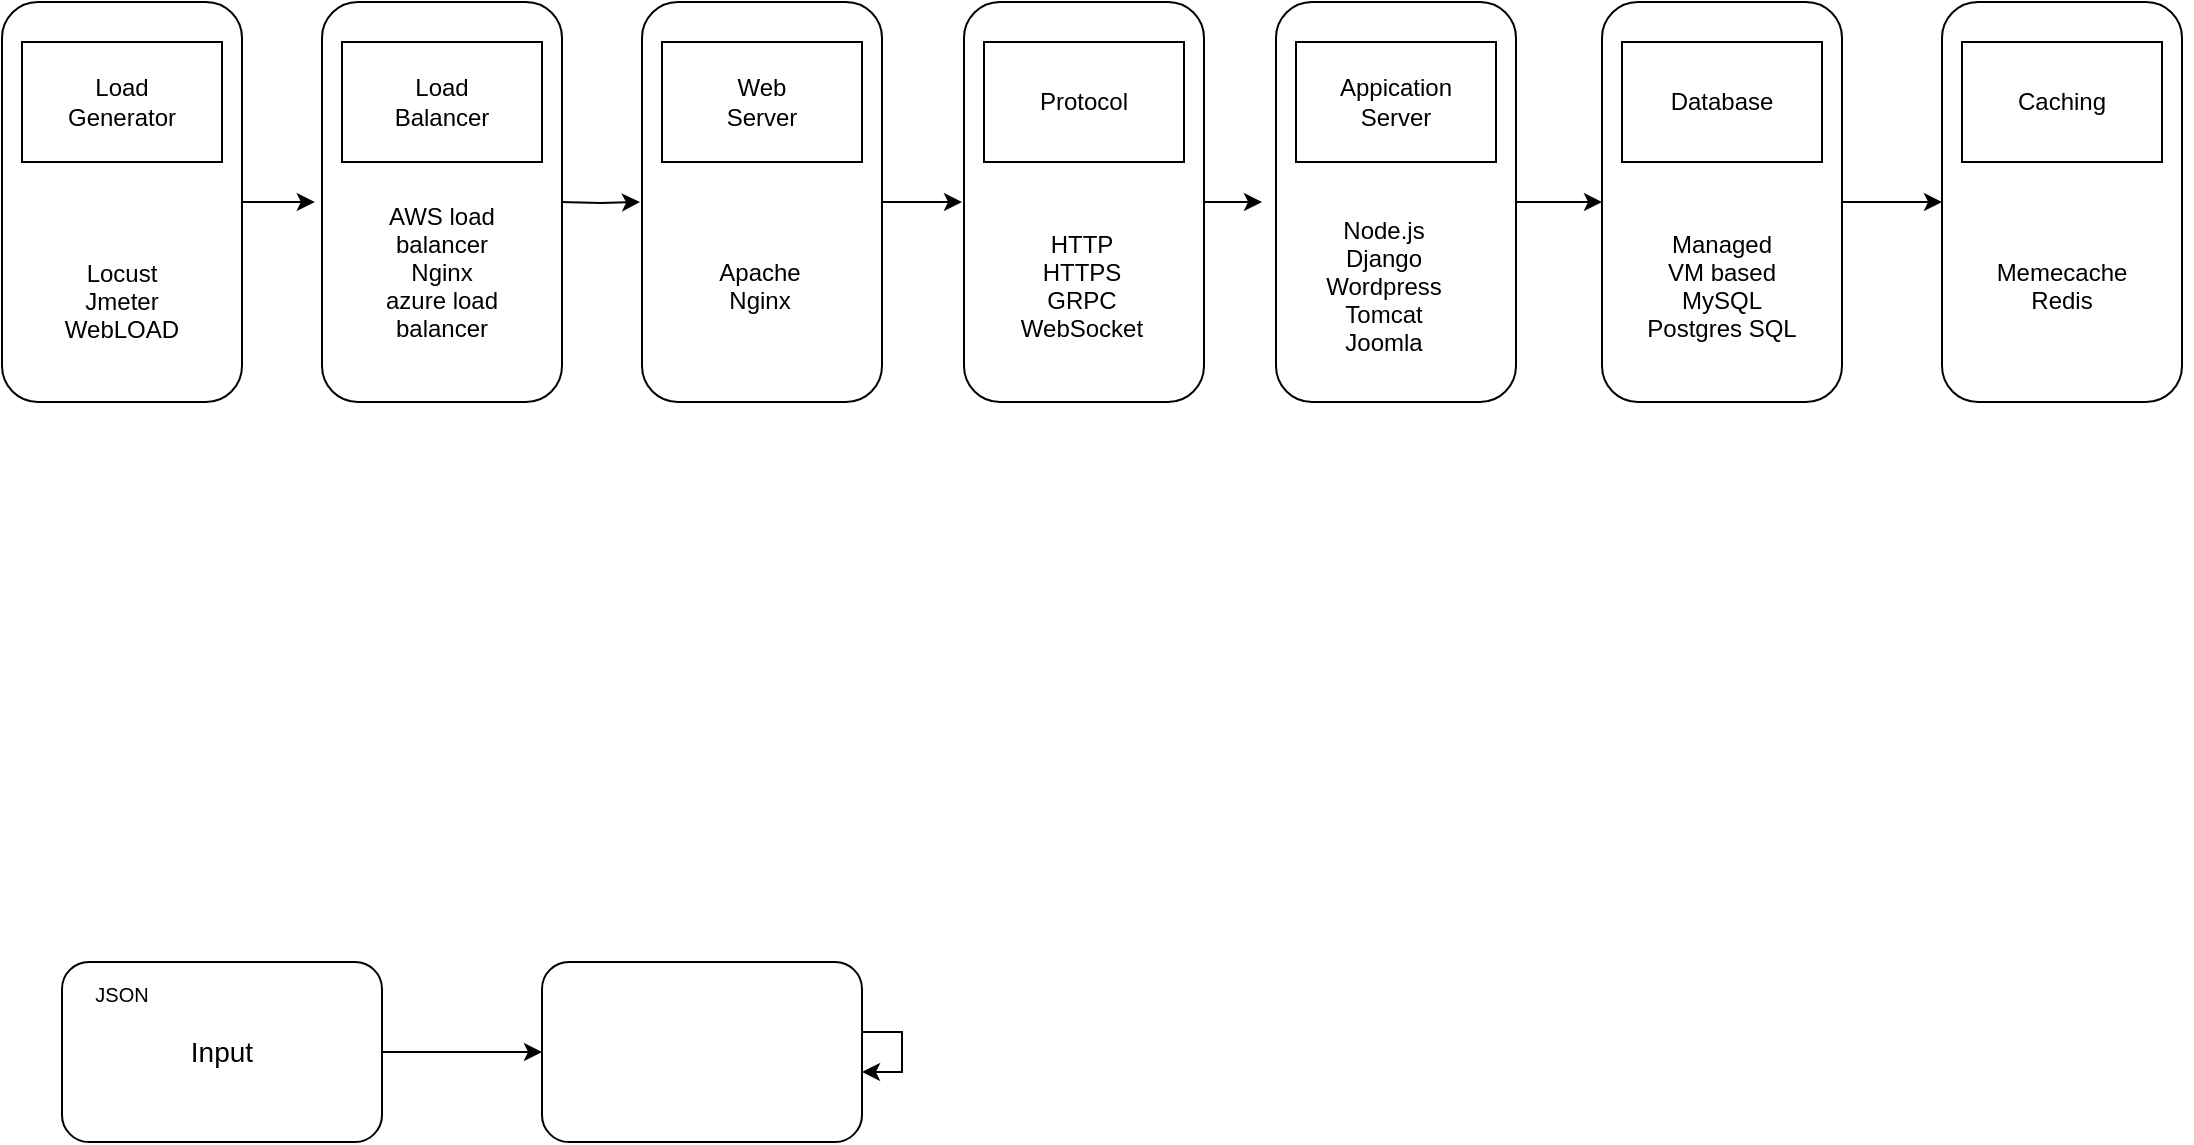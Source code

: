 <mxfile version="20.2.8" type="github"><diagram id="rZX82KpquHxaHBCjdWQ1" name="Page-1"><mxGraphModel dx="1221" dy="644" grid="1" gridSize="10" guides="1" tooltips="1" connect="1" arrows="1" fold="1" page="1" pageScale="1" pageWidth="1400" pageHeight="850" math="0" shadow="0"><root><mxCell id="0"/><mxCell id="1" parent="0"/><mxCell id="42Uo9afX71EJ0d4XXodw-41" style="edgeStyle=orthogonalEdgeStyle;rounded=0;orthogonalLoop=1;jettySize=auto;html=1;exitX=1;exitY=0.5;exitDx=0;exitDy=0;entryX=0.011;entryY=0.106;entryDx=0;entryDy=0;entryPerimeter=0;fontSize=10;" edge="1" parent="1" source="42Uo9afX71EJ0d4XXodw-4" target="42Uo9afX71EJ0d4XXodw-14"><mxGeometry relative="1" as="geometry"/></mxCell><mxCell id="42Uo9afX71EJ0d4XXodw-4" value="" style="rounded=1;whiteSpace=wrap;html=1;glass=0;" vertex="1" parent="1"><mxGeometry x="20" y="50" width="120" height="200" as="geometry"/></mxCell><mxCell id="42Uo9afX71EJ0d4XXodw-1" value="" style="rounded=0;whiteSpace=wrap;html=1;" vertex="1" parent="1"><mxGeometry x="30" y="70" width="100" height="60" as="geometry"/></mxCell><mxCell id="42Uo9afX71EJ0d4XXodw-3" value="Load Generator" style="text;html=1;strokeColor=none;fillColor=none;align=center;verticalAlign=middle;whiteSpace=wrap;rounded=0;" vertex="1" parent="1"><mxGeometry x="50" y="85" width="60" height="30" as="geometry"/></mxCell><mxCell id="42Uo9afX71EJ0d4XXodw-6" value="Locust&#10;Jmeter&#10;WebLOAD" style="text;strokeColor=none;fillColor=none;align=center;verticalAlign=middle;spacingLeft=4;spacingRight=4;overflow=hidden;points=[[0,0.5],[1,0.5]];portConstraint=eastwest;rotatable=0;rounded=0;glass=0;" vertex="1" parent="1"><mxGeometry x="40" y="147.5" width="80" height="102.5" as="geometry"/></mxCell><mxCell id="42Uo9afX71EJ0d4XXodw-25" value="" style="edgeStyle=orthogonalEdgeStyle;rounded=0;orthogonalLoop=1;jettySize=auto;html=1;fontSize=10;" edge="1" parent="1"><mxGeometry relative="1" as="geometry"><mxPoint x="299" y="150" as="sourcePoint"/><mxPoint x="339" y="150" as="targetPoint"/></mxGeometry></mxCell><mxCell id="42Uo9afX71EJ0d4XXodw-11" value="" style="rounded=1;whiteSpace=wrap;html=1;glass=0;" vertex="1" parent="1"><mxGeometry x="180" y="50" width="120" height="200" as="geometry"/></mxCell><mxCell id="42Uo9afX71EJ0d4XXodw-12" value="" style="rounded=0;whiteSpace=wrap;html=1;" vertex="1" parent="1"><mxGeometry x="190" y="70" width="100" height="60" as="geometry"/></mxCell><mxCell id="42Uo9afX71EJ0d4XXodw-13" value="Load Balancer" style="text;html=1;strokeColor=none;fillColor=none;align=center;verticalAlign=middle;whiteSpace=wrap;rounded=0;" vertex="1" parent="1"><mxGeometry x="210" y="85" width="60" height="30" as="geometry"/></mxCell><mxCell id="42Uo9afX71EJ0d4XXodw-14" value="AWS load &#10;balancer&#10;Nginx&#10;azure load &#10;balancer&#10;" style="text;strokeColor=none;fillColor=none;align=center;verticalAlign=middle;spacingLeft=4;spacingRight=4;overflow=hidden;points=[[0,0.5],[1,0.5]];portConstraint=eastwest;rotatable=0;rounded=0;glass=0;" vertex="1" parent="1"><mxGeometry x="175" y="140" width="130" height="102.5" as="geometry"/></mxCell><mxCell id="42Uo9afX71EJ0d4XXodw-22" value="" style="edgeStyle=orthogonalEdgeStyle;rounded=0;orthogonalLoop=1;jettySize=auto;html=1;fontSize=10;" edge="1" parent="1" source="42Uo9afX71EJ0d4XXodw-18" target="42Uo9afX71EJ0d4XXodw-21"><mxGeometry relative="1" as="geometry"/></mxCell><mxCell id="42Uo9afX71EJ0d4XXodw-18" value="" style="rounded=1;whiteSpace=wrap;html=1;glass=0;" vertex="1" parent="1"><mxGeometry x="50" y="530" width="160" height="90" as="geometry"/></mxCell><mxCell id="42Uo9afX71EJ0d4XXodw-19" value="Input" style="text;html=1;strokeColor=none;fillColor=none;align=center;verticalAlign=middle;whiteSpace=wrap;rounded=0;glass=0;fontSize=14;" vertex="1" parent="1"><mxGeometry x="100" y="560" width="60" height="30" as="geometry"/></mxCell><mxCell id="42Uo9afX71EJ0d4XXodw-20" value="&lt;font style=&quot;font-size: 10px;&quot;&gt;JSON&lt;/font&gt;" style="text;html=1;strokeColor=none;fillColor=none;align=center;verticalAlign=middle;whiteSpace=wrap;rounded=0;glass=0;fontSize=14;" vertex="1" parent="1"><mxGeometry x="50" y="530" width="60" height="30" as="geometry"/></mxCell><mxCell id="42Uo9afX71EJ0d4XXodw-23" style="edgeStyle=orthogonalEdgeStyle;rounded=0;orthogonalLoop=1;jettySize=auto;html=1;fontSize=10;" edge="1" parent="1" source="42Uo9afX71EJ0d4XXodw-21" target="42Uo9afX71EJ0d4XXodw-21"><mxGeometry relative="1" as="geometry"><mxPoint x="230" y="575" as="targetPoint"/></mxGeometry></mxCell><mxCell id="42Uo9afX71EJ0d4XXodw-21" value="" style="rounded=1;whiteSpace=wrap;html=1;glass=0;" vertex="1" parent="1"><mxGeometry x="290" y="530" width="160" height="90" as="geometry"/></mxCell><mxCell id="42Uo9afX71EJ0d4XXodw-30" value="" style="edgeStyle=orthogonalEdgeStyle;rounded=0;orthogonalLoop=1;jettySize=auto;html=1;fontSize=10;" edge="1" parent="1"><mxGeometry relative="1" as="geometry"><mxPoint x="459" y="150" as="sourcePoint"/><mxPoint x="500" y="150" as="targetPoint"/></mxGeometry></mxCell><mxCell id="42Uo9afX71EJ0d4XXodw-24" value="" style="rounded=1;whiteSpace=wrap;html=1;glass=0;" vertex="1" parent="1"><mxGeometry x="340" y="50" width="120" height="200" as="geometry"/></mxCell><mxCell id="42Uo9afX71EJ0d4XXodw-26" value="" style="rounded=0;whiteSpace=wrap;html=1;" vertex="1" parent="1"><mxGeometry x="350" y="70" width="100" height="60" as="geometry"/></mxCell><mxCell id="42Uo9afX71EJ0d4XXodw-27" value="Web&lt;br&gt;Server" style="text;html=1;strokeColor=none;fillColor=none;align=center;verticalAlign=middle;whiteSpace=wrap;rounded=0;" vertex="1" parent="1"><mxGeometry x="370" y="85" width="60" height="30" as="geometry"/></mxCell><mxCell id="42Uo9afX71EJ0d4XXodw-28" value="Apache&#10;Nginx" style="text;strokeColor=none;fillColor=none;align=center;verticalAlign=middle;spacingLeft=4;spacingRight=4;overflow=hidden;points=[[0,0.5],[1,0.5]];portConstraint=eastwest;rotatable=0;rounded=0;glass=0;" vertex="1" parent="1"><mxGeometry x="334" y="140" width="130" height="102.5" as="geometry"/></mxCell><mxCell id="42Uo9afX71EJ0d4XXodw-36" value="" style="edgeStyle=orthogonalEdgeStyle;rounded=0;orthogonalLoop=1;jettySize=auto;html=1;fontSize=10;" edge="1" parent="1"><mxGeometry relative="1" as="geometry"><mxPoint x="620" y="150" as="sourcePoint"/><mxPoint x="650" y="150" as="targetPoint"/></mxGeometry></mxCell><mxCell id="42Uo9afX71EJ0d4XXodw-29" value="" style="rounded=1;whiteSpace=wrap;html=1;glass=0;" vertex="1" parent="1"><mxGeometry x="501" y="50" width="120" height="200" as="geometry"/></mxCell><mxCell id="42Uo9afX71EJ0d4XXodw-31" value="" style="rounded=0;whiteSpace=wrap;html=1;" vertex="1" parent="1"><mxGeometry x="511" y="70" width="100" height="60" as="geometry"/></mxCell><mxCell id="42Uo9afX71EJ0d4XXodw-32" value="Protocol" style="text;html=1;strokeColor=none;fillColor=none;align=center;verticalAlign=middle;whiteSpace=wrap;rounded=0;" vertex="1" parent="1"><mxGeometry x="531" y="85" width="60" height="30" as="geometry"/></mxCell><mxCell id="42Uo9afX71EJ0d4XXodw-34" value="HTTP&#10;HTTPS&#10;GRPC&#10;WebSocket" style="text;strokeColor=none;fillColor=none;align=center;verticalAlign=middle;spacingLeft=4;spacingRight=4;overflow=hidden;points=[[0,0.5],[1,0.5]];portConstraint=eastwest;rotatable=0;rounded=0;glass=0;" vertex="1" parent="1"><mxGeometry x="495" y="140" width="130" height="102.5" as="geometry"/></mxCell><mxCell id="42Uo9afX71EJ0d4XXodw-43" value="" style="edgeStyle=orthogonalEdgeStyle;rounded=0;orthogonalLoop=1;jettySize=auto;html=1;fontSize=10;" edge="1" parent="1" source="42Uo9afX71EJ0d4XXodw-35" target="42Uo9afX71EJ0d4XXodw-42"><mxGeometry relative="1" as="geometry"/></mxCell><mxCell id="42Uo9afX71EJ0d4XXodw-35" value="" style="rounded=1;whiteSpace=wrap;html=1;glass=0;" vertex="1" parent="1"><mxGeometry x="657" y="50" width="120" height="200" as="geometry"/></mxCell><mxCell id="42Uo9afX71EJ0d4XXodw-37" value="Appication&lt;br&gt;Server" style="rounded=0;whiteSpace=wrap;html=1;" vertex="1" parent="1"><mxGeometry x="667" y="70" width="100" height="60" as="geometry"/></mxCell><mxCell id="42Uo9afX71EJ0d4XXodw-39" value="Node.js&#10;Django&#10;Wordpress&#10;Tomcat&#10;Joomla" style="text;strokeColor=none;fillColor=none;align=center;verticalAlign=middle;spacingLeft=4;spacingRight=4;overflow=hidden;points=[[0,0.5],[1,0.5]];portConstraint=eastwest;rotatable=0;rounded=0;glass=0;" vertex="1" parent="1"><mxGeometry x="646" y="140" width="130" height="102.5" as="geometry"/></mxCell><mxCell id="42Uo9afX71EJ0d4XXodw-47" value="" style="edgeStyle=orthogonalEdgeStyle;rounded=0;orthogonalLoop=1;jettySize=auto;html=1;fontSize=10;" edge="1" parent="1" source="42Uo9afX71EJ0d4XXodw-42" target="42Uo9afX71EJ0d4XXodw-46"><mxGeometry relative="1" as="geometry"/></mxCell><mxCell id="42Uo9afX71EJ0d4XXodw-42" value="" style="rounded=1;whiteSpace=wrap;html=1;glass=0;" vertex="1" parent="1"><mxGeometry x="820" y="50" width="120" height="200" as="geometry"/></mxCell><mxCell id="42Uo9afX71EJ0d4XXodw-44" value="Database" style="rounded=0;whiteSpace=wrap;html=1;" vertex="1" parent="1"><mxGeometry x="830" y="70" width="100" height="60" as="geometry"/></mxCell><mxCell id="42Uo9afX71EJ0d4XXodw-45" value="Managed&#10;VM based&#10;MySQL&#10;Postgres SQL" style="text;strokeColor=none;fillColor=none;align=center;verticalAlign=middle;spacingLeft=4;spacingRight=4;overflow=hidden;points=[[0,0.5],[1,0.5]];portConstraint=eastwest;rotatable=0;rounded=0;glass=0;" vertex="1" parent="1"><mxGeometry x="815" y="140" width="130" height="102.5" as="geometry"/></mxCell><mxCell id="42Uo9afX71EJ0d4XXodw-46" value="" style="rounded=1;whiteSpace=wrap;html=1;glass=0;" vertex="1" parent="1"><mxGeometry x="990" y="50" width="120" height="200" as="geometry"/></mxCell><mxCell id="42Uo9afX71EJ0d4XXodw-48" value="Caching" style="rounded=0;whiteSpace=wrap;html=1;" vertex="1" parent="1"><mxGeometry x="1000" y="70" width="100" height="60" as="geometry"/></mxCell><mxCell id="42Uo9afX71EJ0d4XXodw-49" value="Memecache&#10;Redis" style="text;strokeColor=none;fillColor=none;align=center;verticalAlign=middle;spacingLeft=4;spacingRight=4;overflow=hidden;points=[[0,0.5],[1,0.5]];portConstraint=eastwest;rotatable=0;rounded=0;glass=0;" vertex="1" parent="1"><mxGeometry x="985" y="140" width="130" height="102.5" as="geometry"/></mxCell></root></mxGraphModel></diagram></mxfile>